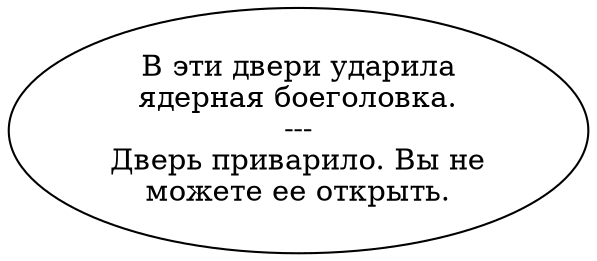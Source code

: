 digraph glo3supl {
  "start" [style=filled       fillcolor="#FFFFFF"       color="#000000"]
  "start" [label="В эти двери ударила\nядерная боеголовка.\n---\nДверь приварило. Вы не\nможете ее открыть."]
}